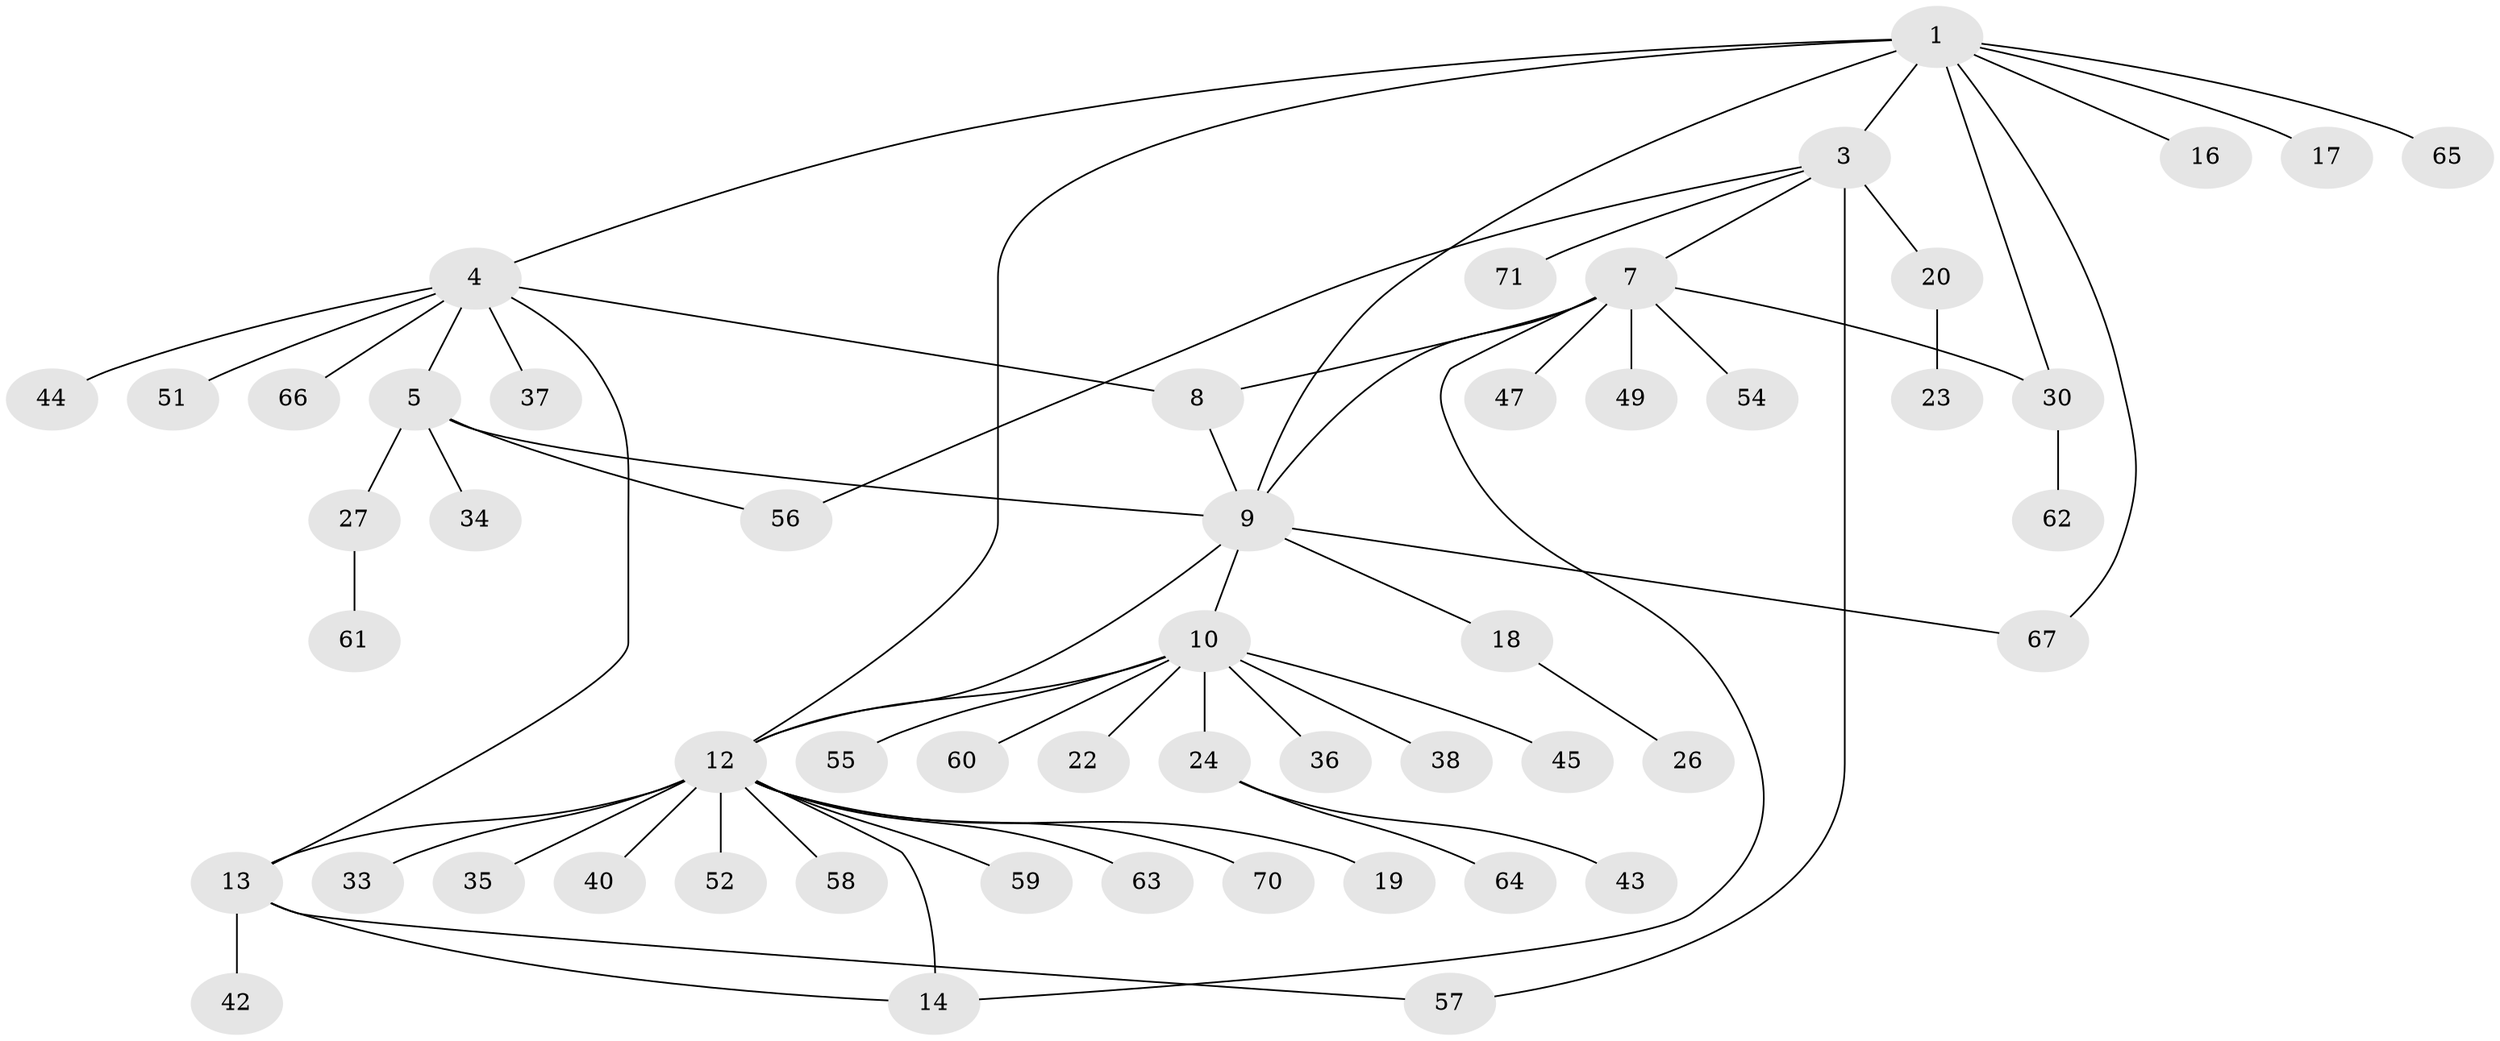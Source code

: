 // Generated by graph-tools (version 1.1) at 2025/24/03/03/25 07:24:17]
// undirected, 53 vertices, 65 edges
graph export_dot {
graph [start="1"]
  node [color=gray90,style=filled];
  1 [super="+2"];
  3 [super="+48"];
  4 [super="+69"];
  5 [super="+6"];
  7 [super="+39"];
  8;
  9 [super="+11"];
  10 [super="+28"];
  12 [super="+15"];
  13 [super="+32"];
  14;
  16 [super="+21"];
  17 [super="+29"];
  18 [super="+68"];
  19;
  20 [super="+50"];
  22;
  23;
  24 [super="+25"];
  26 [super="+41"];
  27 [super="+31"];
  30 [super="+53"];
  33;
  34 [super="+46"];
  35;
  36;
  37;
  38;
  40;
  42;
  43;
  44;
  45;
  47;
  49;
  51;
  52;
  54;
  55;
  56;
  57;
  58;
  59;
  60;
  61;
  62;
  63;
  64;
  65;
  66;
  67;
  70;
  71 [super="+72"];
  1 -- 3 [weight=2];
  1 -- 4;
  1 -- 65;
  1 -- 9;
  1 -- 16;
  1 -- 17;
  1 -- 67;
  1 -- 12;
  1 -- 30;
  3 -- 7;
  3 -- 20;
  3 -- 56;
  3 -- 57;
  3 -- 71;
  4 -- 5 [weight=2];
  4 -- 8;
  4 -- 13 [weight=2];
  4 -- 37;
  4 -- 44;
  4 -- 51;
  4 -- 66;
  5 -- 34;
  5 -- 56;
  5 -- 9;
  5 -- 27;
  7 -- 8;
  7 -- 9;
  7 -- 14;
  7 -- 30;
  7 -- 47;
  7 -- 49;
  7 -- 54;
  8 -- 9;
  9 -- 18;
  9 -- 67;
  9 -- 10;
  9 -- 12;
  10 -- 12;
  10 -- 22;
  10 -- 24;
  10 -- 38;
  10 -- 45;
  10 -- 55;
  10 -- 60;
  10 -- 36;
  12 -- 33;
  12 -- 35;
  12 -- 70;
  12 -- 40;
  12 -- 13;
  12 -- 14;
  12 -- 19;
  12 -- 52;
  12 -- 58;
  12 -- 59;
  12 -- 63;
  13 -- 14;
  13 -- 57;
  13 -- 42;
  18 -- 26;
  20 -- 23;
  24 -- 43;
  24 -- 64;
  27 -- 61;
  30 -- 62;
}
